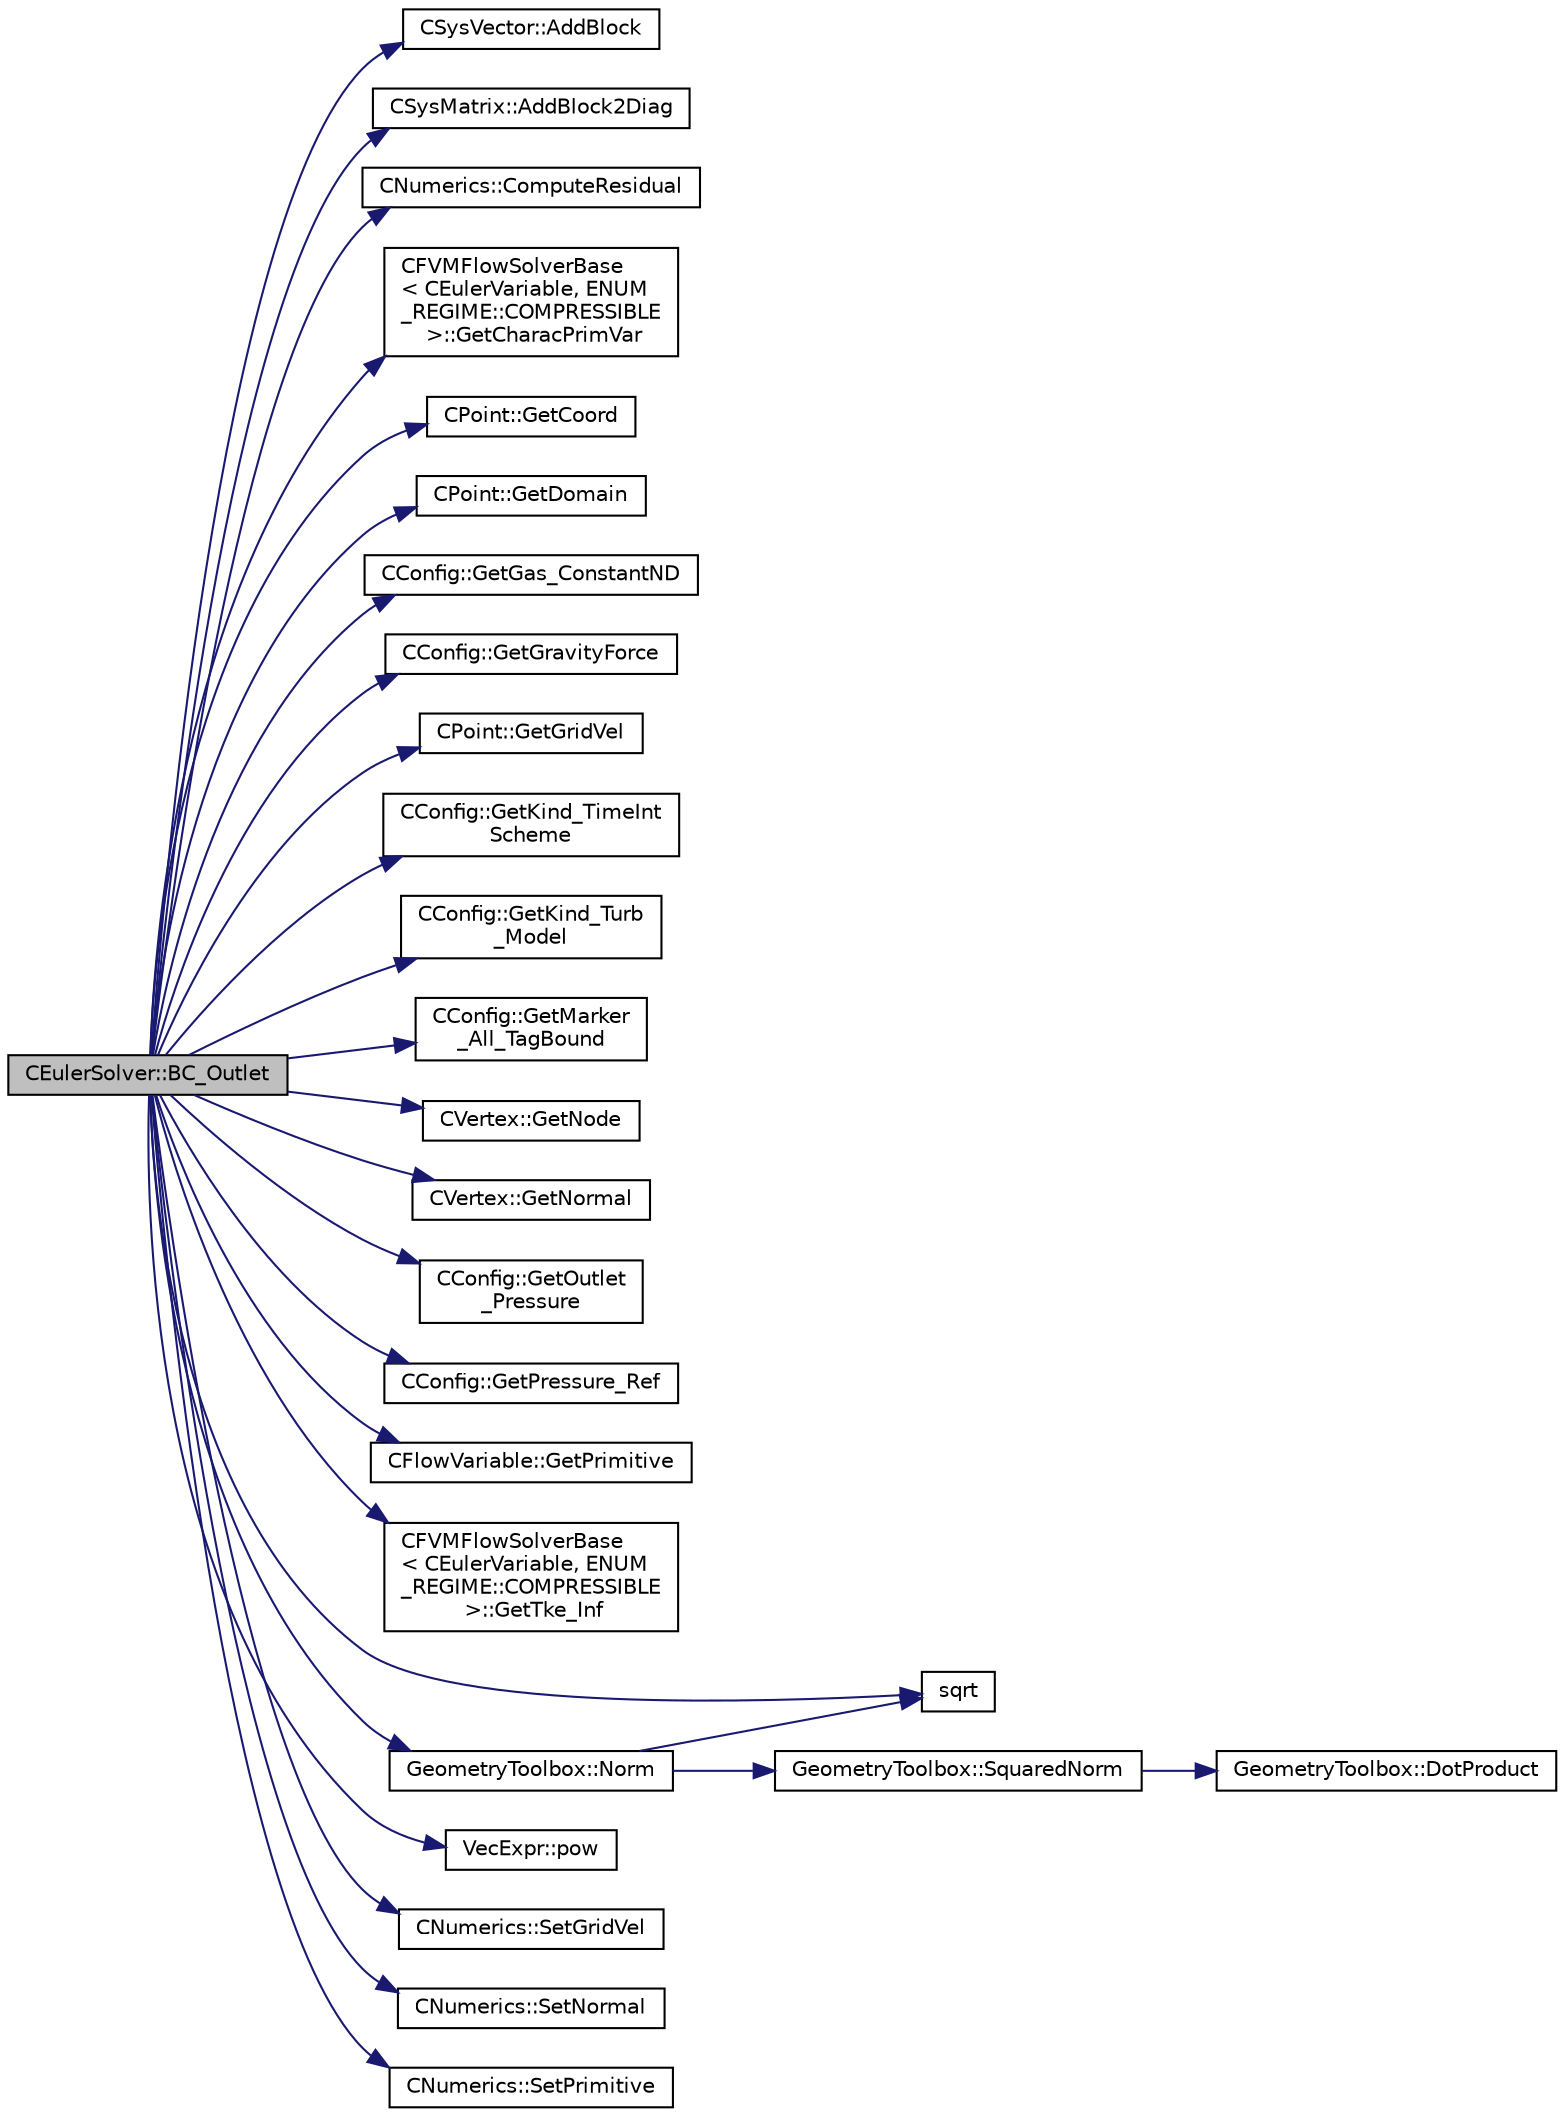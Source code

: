 digraph "CEulerSolver::BC_Outlet"
{
 // LATEX_PDF_SIZE
  edge [fontname="Helvetica",fontsize="10",labelfontname="Helvetica",labelfontsize="10"];
  node [fontname="Helvetica",fontsize="10",shape=record];
  rankdir="LR";
  Node1 [label="CEulerSolver::BC_Outlet",height=0.2,width=0.4,color="black", fillcolor="grey75", style="filled", fontcolor="black",tooltip="Impose the outlet boundary condition."];
  Node1 -> Node2 [color="midnightblue",fontsize="10",style="solid",fontname="Helvetica"];
  Node2 [label="CSysVector::AddBlock",height=0.2,width=0.4,color="black", fillcolor="white", style="filled",URL="$classCSysVector.html#aa463275cba394503a9778529fdaa4494",tooltip="Add \"block\" to the vector, see SetBlock."];
  Node1 -> Node3 [color="midnightblue",fontsize="10",style="solid",fontname="Helvetica"];
  Node3 [label="CSysMatrix::AddBlock2Diag",height=0.2,width=0.4,color="black", fillcolor="white", style="filled",URL="$classCSysMatrix.html#a5a4ef7eeb7f009450f575660108ed7be",tooltip="Non overwrite version of SetBlock2Diag, also with scaling."];
  Node1 -> Node4 [color="midnightblue",fontsize="10",style="solid",fontname="Helvetica"];
  Node4 [label="CNumerics::ComputeResidual",height=0.2,width=0.4,color="black", fillcolor="white", style="filled",URL="$classCNumerics.html#aa0ca13663a047ef2640b377b33875e29",tooltip="Compute the numerical residual."];
  Node1 -> Node5 [color="midnightblue",fontsize="10",style="solid",fontname="Helvetica"];
  Node5 [label="CFVMFlowSolverBase\l\< CEulerVariable, ENUM\l_REGIME::COMPRESSIBLE\l \>::GetCharacPrimVar",height=0.2,width=0.4,color="black", fillcolor="white", style="filled",URL="$classCFVMFlowSolverBase.html#ae73b0d73306a98b33c8f7fe0f43b1e66",tooltip="Value of the characteristic variables at the boundaries."];
  Node1 -> Node6 [color="midnightblue",fontsize="10",style="solid",fontname="Helvetica"];
  Node6 [label="CPoint::GetCoord",height=0.2,width=0.4,color="black", fillcolor="white", style="filled",URL="$classCPoint.html#ab16c29dd03911529cd73bf467c313179",tooltip="Get the coordinates dor the control volume."];
  Node1 -> Node7 [color="midnightblue",fontsize="10",style="solid",fontname="Helvetica"];
  Node7 [label="CPoint::GetDomain",height=0.2,width=0.4,color="black", fillcolor="white", style="filled",URL="$classCPoint.html#aa58a27b602e47ddcad22ae74a5c6bc81",tooltip="For parallel computation, its indicates if a point must be computed or not."];
  Node1 -> Node8 [color="midnightblue",fontsize="10",style="solid",fontname="Helvetica"];
  Node8 [label="CConfig::GetGas_ConstantND",height=0.2,width=0.4,color="black", fillcolor="white", style="filled",URL="$classCConfig.html#a1431ababf767a9f74ff74fe9ef647957",tooltip="Get the value of specific gas constant."];
  Node1 -> Node9 [color="midnightblue",fontsize="10",style="solid",fontname="Helvetica"];
  Node9 [label="CConfig::GetGravityForce",height=0.2,width=0.4,color="black", fillcolor="white", style="filled",URL="$classCConfig.html#ac70bed366be18e86c05fa0aac9defd2a",tooltip="Get information about the gravity force."];
  Node1 -> Node10 [color="midnightblue",fontsize="10",style="solid",fontname="Helvetica"];
  Node10 [label="CPoint::GetGridVel",height=0.2,width=0.4,color="black", fillcolor="white", style="filled",URL="$classCPoint.html#a65d855a9c2ad2971546038b34acd5b92",tooltip="Get the value of the grid velocity at the point."];
  Node1 -> Node11 [color="midnightblue",fontsize="10",style="solid",fontname="Helvetica"];
  Node11 [label="CConfig::GetKind_TimeInt\lScheme",height=0.2,width=0.4,color="black", fillcolor="white", style="filled",URL="$classCConfig.html#ad16f71356f146b530fb1fbb45444525c",tooltip="Get the kind of time integration method."];
  Node1 -> Node12 [color="midnightblue",fontsize="10",style="solid",fontname="Helvetica"];
  Node12 [label="CConfig::GetKind_Turb\l_Model",height=0.2,width=0.4,color="black", fillcolor="white", style="filled",URL="$classCConfig.html#a42cf888b42ce34079b2e3987bbf147dd",tooltip="Get the kind of the turbulence model."];
  Node1 -> Node13 [color="midnightblue",fontsize="10",style="solid",fontname="Helvetica"];
  Node13 [label="CConfig::GetMarker\l_All_TagBound",height=0.2,width=0.4,color="black", fillcolor="white", style="filled",URL="$classCConfig.html#ab8c9c1f45950a29355be4ff357049440",tooltip="Get the index of the surface defined in the geometry file."];
  Node1 -> Node14 [color="midnightblue",fontsize="10",style="solid",fontname="Helvetica"];
  Node14 [label="CVertex::GetNode",height=0.2,width=0.4,color="black", fillcolor="white", style="filled",URL="$classCVertex.html#ad568da06e7191358d3a09a1bee71cdb5",tooltip="Get the node of the vertex."];
  Node1 -> Node15 [color="midnightblue",fontsize="10",style="solid",fontname="Helvetica"];
  Node15 [label="CVertex::GetNormal",height=0.2,width=0.4,color="black", fillcolor="white", style="filled",URL="$classCVertex.html#a57cacfe764770e6c0e54c278cb584f7c",tooltip="Copy the the normal vector of a face."];
  Node1 -> Node16 [color="midnightblue",fontsize="10",style="solid",fontname="Helvetica"];
  Node16 [label="CConfig::GetOutlet\l_Pressure",height=0.2,width=0.4,color="black", fillcolor="white", style="filled",URL="$classCConfig.html#a5ea6402b4b29cb86b1c3146cb98155fd",tooltip="Get the back pressure (static) at an outlet boundary."];
  Node1 -> Node17 [color="midnightblue",fontsize="10",style="solid",fontname="Helvetica"];
  Node17 [label="CConfig::GetPressure_Ref",height=0.2,width=0.4,color="black", fillcolor="white", style="filled",URL="$classCConfig.html#a75b1f9203bdb8ced64323a100fa3aef9",tooltip="Get the value of the reference pressure for non-dimensionalization."];
  Node1 -> Node18 [color="midnightblue",fontsize="10",style="solid",fontname="Helvetica"];
  Node18 [label="CFlowVariable::GetPrimitive",height=0.2,width=0.4,color="black", fillcolor="white", style="filled",URL="$classCFlowVariable.html#a852271c741f1e7cdb1d391941266d344",tooltip="Get a primitive variable."];
  Node1 -> Node19 [color="midnightblue",fontsize="10",style="solid",fontname="Helvetica"];
  Node19 [label="CFVMFlowSolverBase\l\< CEulerVariable, ENUM\l_REGIME::COMPRESSIBLE\l \>::GetTke_Inf",height=0.2,width=0.4,color="black", fillcolor="white", style="filled",URL="$classCFVMFlowSolverBase.html#a8079f4ff43753428e768f14a2ae71e23",tooltip="Get the turbulent kinetic energy at the infinity."];
  Node1 -> Node20 [color="midnightblue",fontsize="10",style="solid",fontname="Helvetica"];
  Node20 [label="GeometryToolbox::Norm",height=0.2,width=0.4,color="black", fillcolor="white", style="filled",URL="$group__GeometryToolbox.html#gad8b24e50333c9a8378f7abf18222f36a",tooltip=" "];
  Node20 -> Node21 [color="midnightblue",fontsize="10",style="solid",fontname="Helvetica"];
  Node21 [label="sqrt",height=0.2,width=0.4,color="black", fillcolor="white", style="filled",URL="$group__SIMD.html#ga54a1925ab40fb4249ea255072520de35",tooltip=" "];
  Node20 -> Node22 [color="midnightblue",fontsize="10",style="solid",fontname="Helvetica"];
  Node22 [label="GeometryToolbox::SquaredNorm",height=0.2,width=0.4,color="black", fillcolor="white", style="filled",URL="$group__GeometryToolbox.html#ga98c9b9314cc6352c9bba49b8cfb4b056",tooltip=" "];
  Node22 -> Node23 [color="midnightblue",fontsize="10",style="solid",fontname="Helvetica"];
  Node23 [label="GeometryToolbox::DotProduct",height=0.2,width=0.4,color="black", fillcolor="white", style="filled",URL="$group__GeometryToolbox.html#ga7ec3e1e20fab73dbf0159fe38492cc89",tooltip=" "];
  Node1 -> Node24 [color="midnightblue",fontsize="10",style="solid",fontname="Helvetica"];
  Node24 [label="VecExpr::pow",height=0.2,width=0.4,color="black", fillcolor="white", style="filled",URL="$group__VecExpr.html#ga7fb255e1f2a1773d3cc6ff7bee1aadd2",tooltip=" "];
  Node1 -> Node25 [color="midnightblue",fontsize="10",style="solid",fontname="Helvetica"];
  Node25 [label="CNumerics::SetGridVel",height=0.2,width=0.4,color="black", fillcolor="white", style="filled",URL="$classCNumerics.html#a3f116b5718153aefee7a22735797af29",tooltip="Set the velocity of the computational grid."];
  Node1 -> Node26 [color="midnightblue",fontsize="10",style="solid",fontname="Helvetica"];
  Node26 [label="CNumerics::SetNormal",height=0.2,width=0.4,color="black", fillcolor="white", style="filled",URL="$classCNumerics.html#a93fd2262832ae5081317548f2f9cdbb3",tooltip="Set the value of the normal vector to the face between two points."];
  Node1 -> Node27 [color="midnightblue",fontsize="10",style="solid",fontname="Helvetica"];
  Node27 [label="CNumerics::SetPrimitive",height=0.2,width=0.4,color="black", fillcolor="white", style="filled",URL="$classCNumerics.html#a028c500ba7ce96d3af061fc8218f76f1",tooltip="Set the value of the primitive variables."];
  Node1 -> Node21 [color="midnightblue",fontsize="10",style="solid",fontname="Helvetica"];
}
